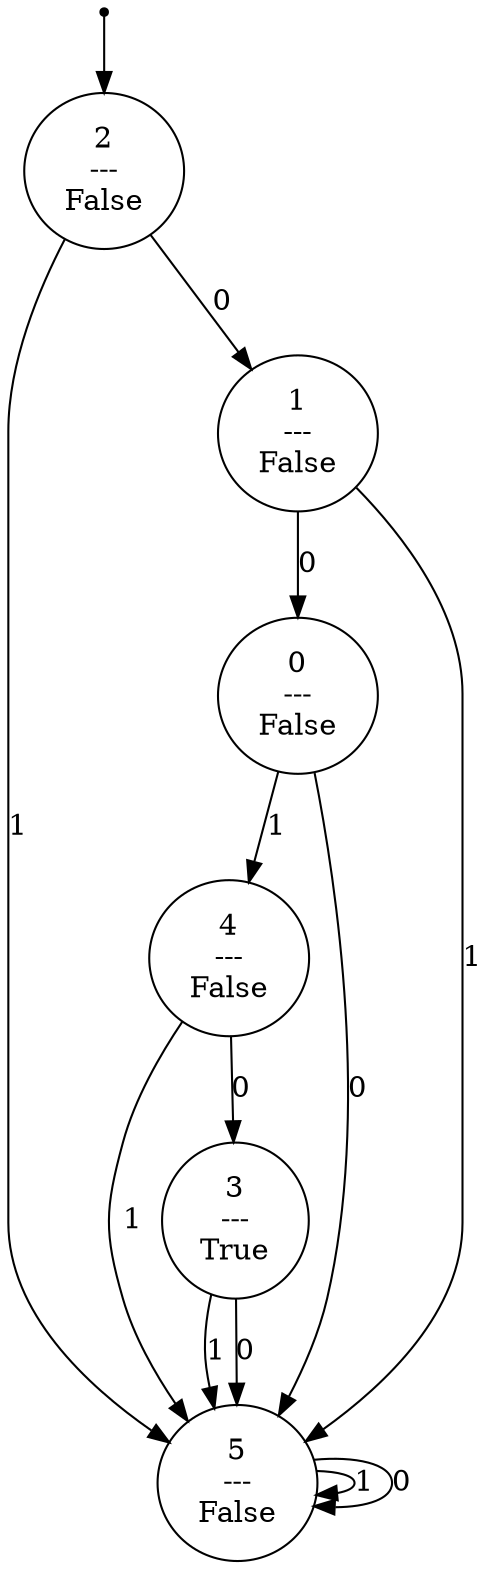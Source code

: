 digraph G {
0 [label="", shape=point];
0 -> 3;
1 [label="0\n---\nFalse"];
1 -> 5  [label=1];
1 -> 6  [label=0];
2 [label="1\n---\nFalse"];
2 -> 6  [label=1];
2 -> 1  [label=0];
3 [label="2\n---\nFalse"];
3 -> 6  [label=1];
3 -> 2  [label=0];
4 [label="3\n---\nTrue"];
4 -> 6  [label=1];
4 -> 6  [label=0];
5 [label="4\n---\nFalse"];
5 -> 6  [label=1];
5 -> 4  [label=0];
6 [label="5\n---\nFalse"];
6 -> 6  [label=1];
6 -> 6  [label=0];
}
